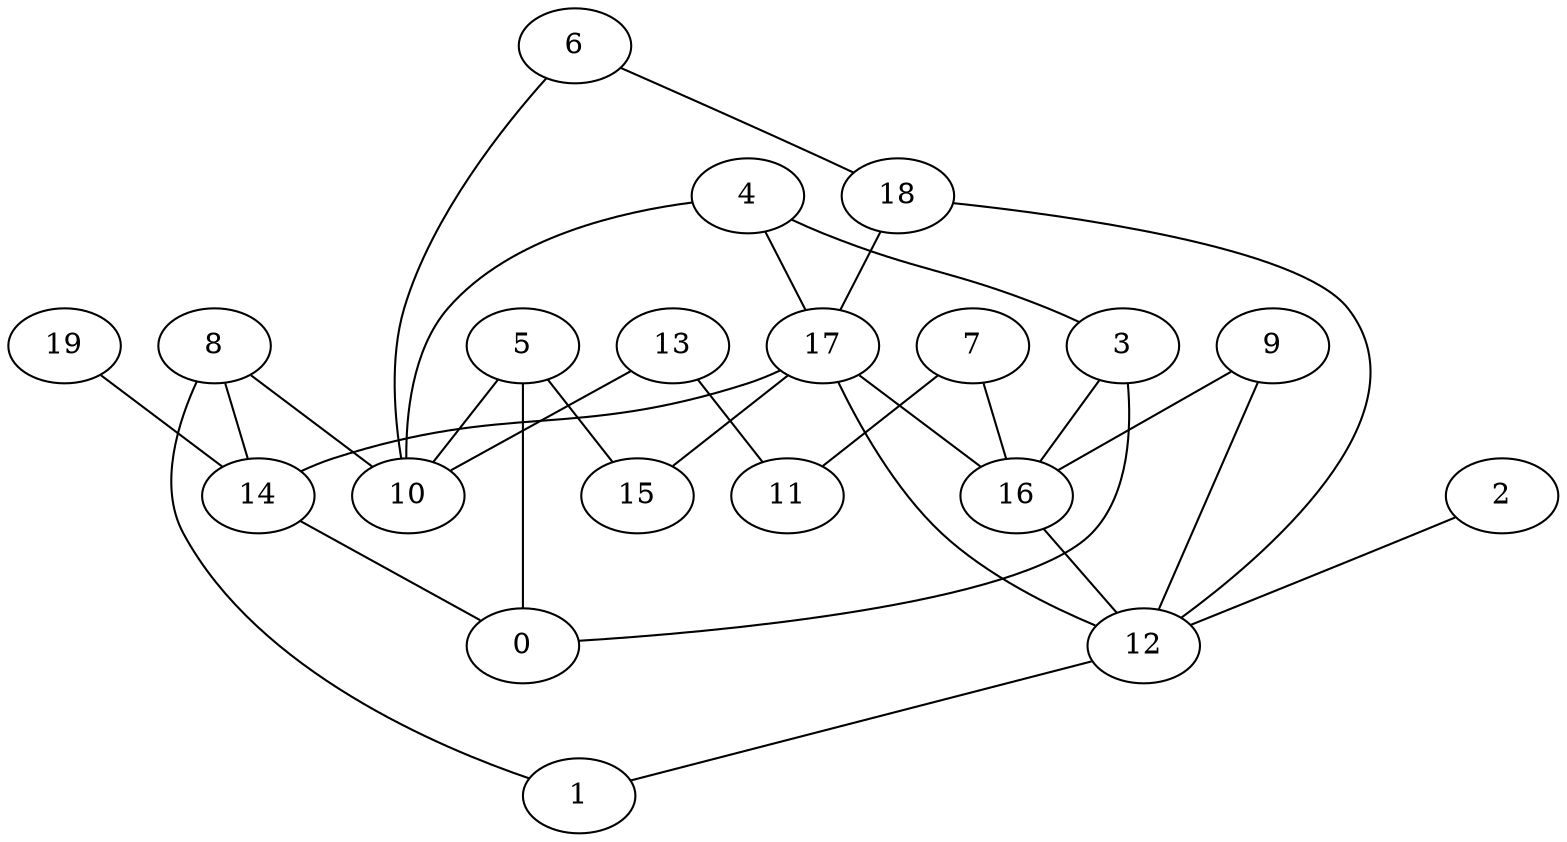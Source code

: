 digraph GG_graph {

subgraph G_graph {
edge [color = black]
"8" -> "14" [dir = none]
"5" -> "15" [dir = none]
"5" -> "0" [dir = none]
"17" -> "12" [dir = none]
"17" -> "14" [dir = none]
"17" -> "16" [dir = none]
"7" -> "11" [dir = none]
"7" -> "16" [dir = none]
"13" -> "10" [dir = none]
"14" -> "0" [dir = none]
"4" -> "10" [dir = none]
"4" -> "17" [dir = none]
"12" -> "1" [dir = none]
"9" -> "12" [dir = none]
"3" -> "16" [dir = none]
"2" -> "12" [dir = none]
"6" -> "18" [dir = none]
"6" -> "10" [dir = none]
"19" -> "14" [dir = none]
"8" -> "1" [dir = none]
"18" -> "12" [dir = none]
"4" -> "3" [dir = none]
"3" -> "0" [dir = none]
"16" -> "12" [dir = none]
"18" -> "17" [dir = none]
"8" -> "10" [dir = none]
"13" -> "11" [dir = none]
"9" -> "16" [dir = none]
"17" -> "15" [dir = none]
"5" -> "10" [dir = none]
}

}
